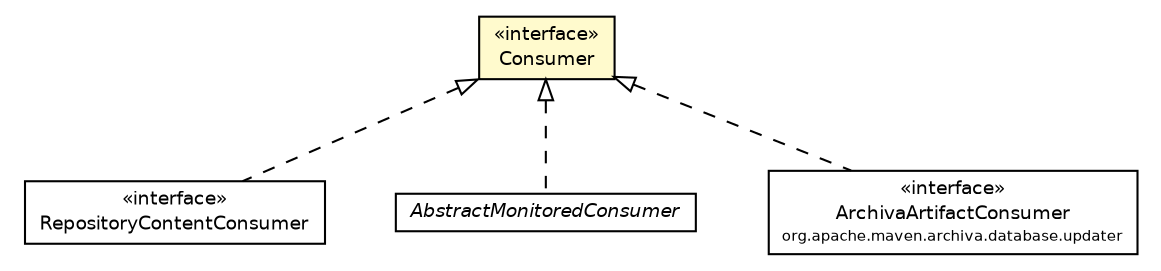 #!/usr/local/bin/dot
#
# Class diagram 
# Generated by UmlGraph version 4.6 (http://www.spinellis.gr/sw/umlgraph)
#

digraph G {
	edge [fontname="Helvetica",fontsize=10,labelfontname="Helvetica",labelfontsize=10];
	node [fontname="Helvetica",fontsize=10,shape=plaintext];
	// org.apache.maven.archiva.consumers.RepositoryContentConsumer
	c44679 [label=<<table border="0" cellborder="1" cellspacing="0" cellpadding="2" port="p" href="./RepositoryContentConsumer.html">
		<tr><td><table border="0" cellspacing="0" cellpadding="1">
			<tr><td> &laquo;interface&raquo; </td></tr>
			<tr><td> RepositoryContentConsumer </td></tr>
		</table></td></tr>
		</table>>, fontname="Helvetica", fontcolor="black", fontsize=9.0];
	// org.apache.maven.archiva.consumers.Consumer
	c44684 [label=<<table border="0" cellborder="1" cellspacing="0" cellpadding="2" port="p" bgcolor="lemonChiffon" href="./Consumer.html">
		<tr><td><table border="0" cellspacing="0" cellpadding="1">
			<tr><td> &laquo;interface&raquo; </td></tr>
			<tr><td> Consumer </td></tr>
		</table></td></tr>
		</table>>, fontname="Helvetica", fontcolor="black", fontsize=9.0];
	// org.apache.maven.archiva.consumers.AbstractMonitoredConsumer
	c44685 [label=<<table border="0" cellborder="1" cellspacing="0" cellpadding="2" port="p" href="./AbstractMonitoredConsumer.html">
		<tr><td><table border="0" cellspacing="0" cellpadding="1">
			<tr><td><font face="Helvetica-Oblique"> AbstractMonitoredConsumer </font></td></tr>
		</table></td></tr>
		</table>>, fontname="Helvetica", fontcolor="black", fontsize=9.0];
	// org.apache.maven.archiva.database.updater.ArchivaArtifactConsumer
	c44841 [label=<<table border="0" cellborder="1" cellspacing="0" cellpadding="2" port="p" href="../database/updater/ArchivaArtifactConsumer.html">
		<tr><td><table border="0" cellspacing="0" cellpadding="1">
			<tr><td> &laquo;interface&raquo; </td></tr>
			<tr><td> ArchivaArtifactConsumer </td></tr>
			<tr><td><font point-size="7.0"> org.apache.maven.archiva.database.updater </font></td></tr>
		</table></td></tr>
		</table>>, fontname="Helvetica", fontcolor="black", fontsize=9.0];
	//org.apache.maven.archiva.consumers.RepositoryContentConsumer implements org.apache.maven.archiva.consumers.Consumer
	c44684:p -> c44679:p [dir=back,arrowtail=empty,style=dashed];
	//org.apache.maven.archiva.consumers.AbstractMonitoredConsumer implements org.apache.maven.archiva.consumers.Consumer
	c44684:p -> c44685:p [dir=back,arrowtail=empty,style=dashed];
	//org.apache.maven.archiva.database.updater.ArchivaArtifactConsumer implements org.apache.maven.archiva.consumers.Consumer
	c44684:p -> c44841:p [dir=back,arrowtail=empty,style=dashed];
}

